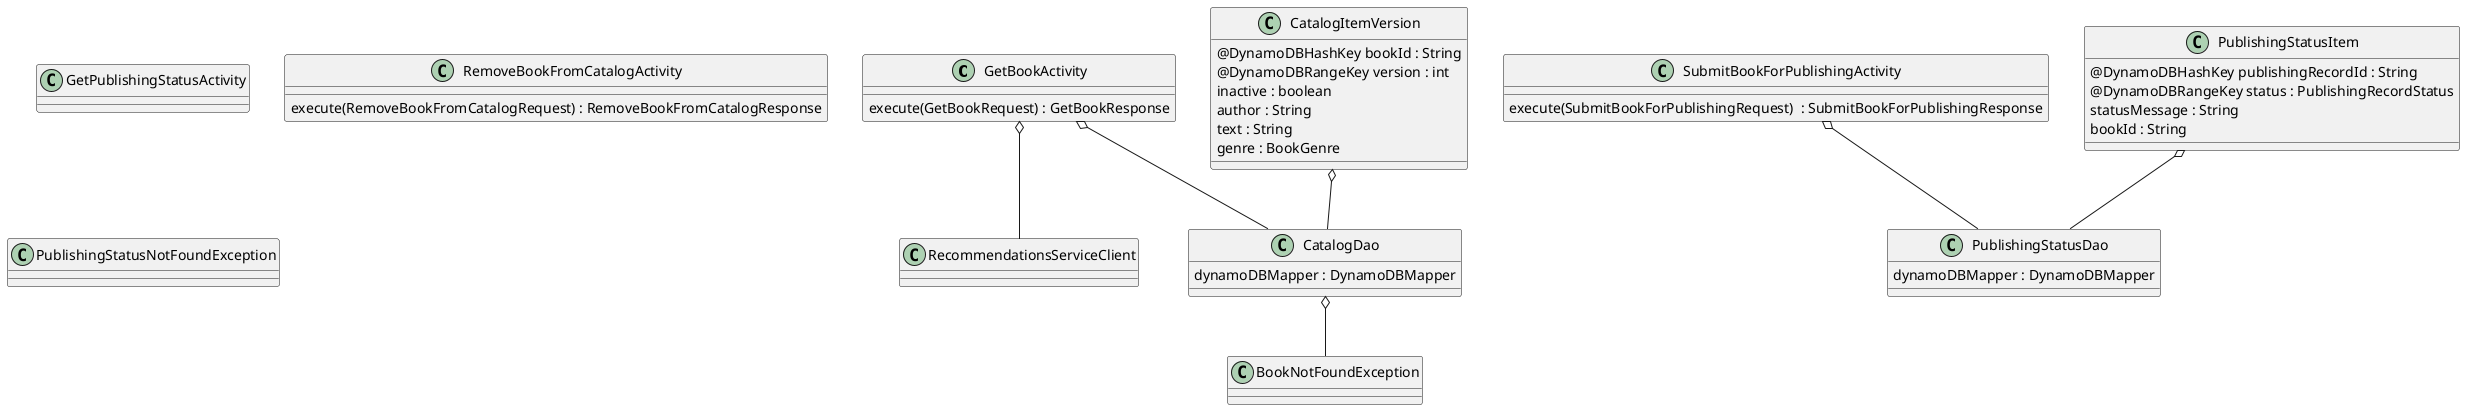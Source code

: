 PARTICIPANTS: use this file for creating the class diagram in mastery task 01

@startuml
class GetBookActivity{
execute(GetBookRequest) : GetBookResponse
}
class GetPublishingStatusActivity
class RemoveBookFromCatalogActivity{
execute(RemoveBookFromCatalogRequest) : RemoveBookFromCatalogResponse
}
class SubmitBookForPublishingActivity{
execute(SubmitBookForPublishingRequest)  : SubmitBookForPublishingResponse
}

class RecommendationsServiceClient

class CatalogDao{
dynamoDBMapper : DynamoDBMapper
}
class PublishingStatusDao{
dynamoDBMapper : DynamoDBMapper
}


class CatalogItemVersion {
 @DynamoDBHashKey bookId : String
 @DynamoDBRangeKey version : int
 inactive : boolean
 author : String
 text : String
 genre : BookGenre
}
class PublishingStatusItem {
@DynamoDBHashKey publishingRecordId : String
@DynamoDBRangeKey status : PublishingRecordStatus
statusMessage : String
bookId : String
}

class BookNotFoundException
class PublishingStatusNotFoundException


CatalogItemVersion o-- CatalogDao
PublishingStatusItem o-- PublishingStatusDao
CatalogDao o-- BookNotFoundException
GetBookActivity o-- CatalogDao
GetBookActivity o-- RecommendationsServiceClient
SubmitBookForPublishingActivity o-- PublishingStatusDao


@enduml